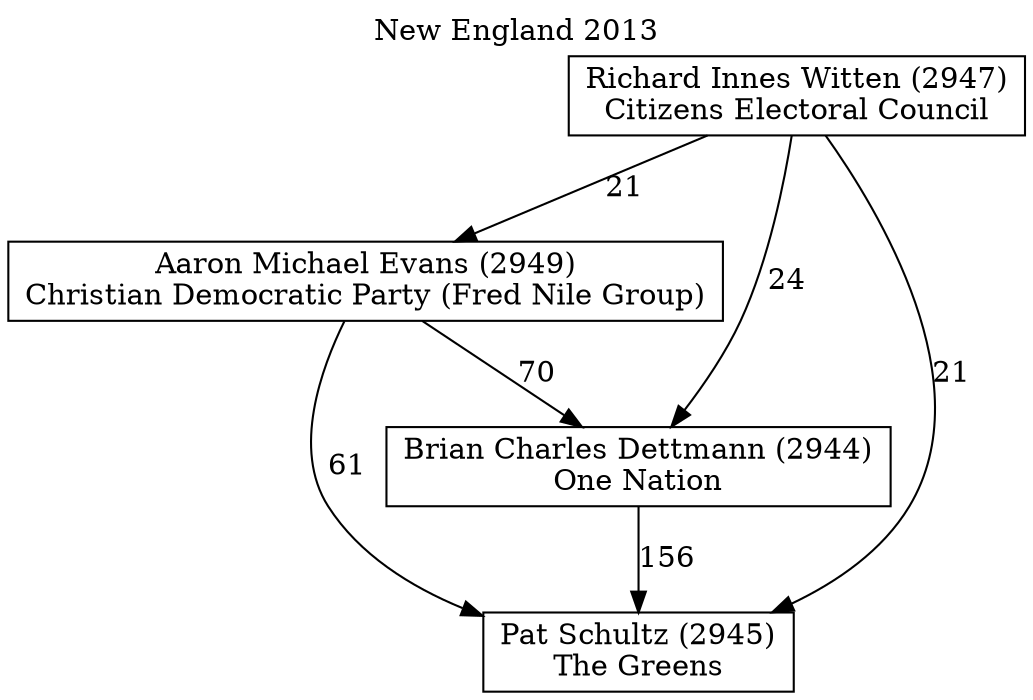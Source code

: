 // House preference flow
digraph "Pat Schultz (2945)_New England_2013" {
	graph [label="New England 2013" labelloc=t mclimit=10]
	node [shape=box]
	"Aaron Michael Evans (2949)" [label="Aaron Michael Evans (2949)
Christian Democratic Party (Fred Nile Group)"]
	"Brian Charles Dettmann (2944)" [label="Brian Charles Dettmann (2944)
One Nation"]
	"Pat Schultz (2945)" [label="Pat Schultz (2945)
The Greens"]
	"Richard Innes Witten (2947)" [label="Richard Innes Witten (2947)
Citizens Electoral Council"]
	"Aaron Michael Evans (2949)" -> "Brian Charles Dettmann (2944)" [label=70]
	"Aaron Michael Evans (2949)" -> "Pat Schultz (2945)" [label=61]
	"Brian Charles Dettmann (2944)" -> "Pat Schultz (2945)" [label=156]
	"Richard Innes Witten (2947)" -> "Aaron Michael Evans (2949)" [label=21]
	"Richard Innes Witten (2947)" -> "Brian Charles Dettmann (2944)" [label=24]
	"Richard Innes Witten (2947)" -> "Pat Schultz (2945)" [label=21]
}
